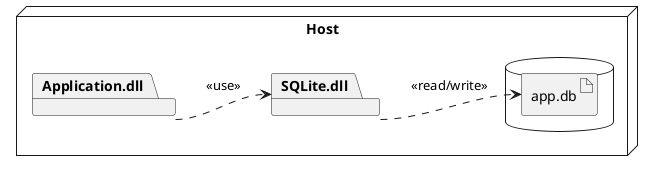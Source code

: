 @startuml
left to right direction
node Host {
package Application.dll
package SQLite.dll
database {
  artifact app.db
}
Application.dll ..> SQLite.dll : <<use>>
SQLite.dll ..> app.db : <<read/write>>
}
@enduml

